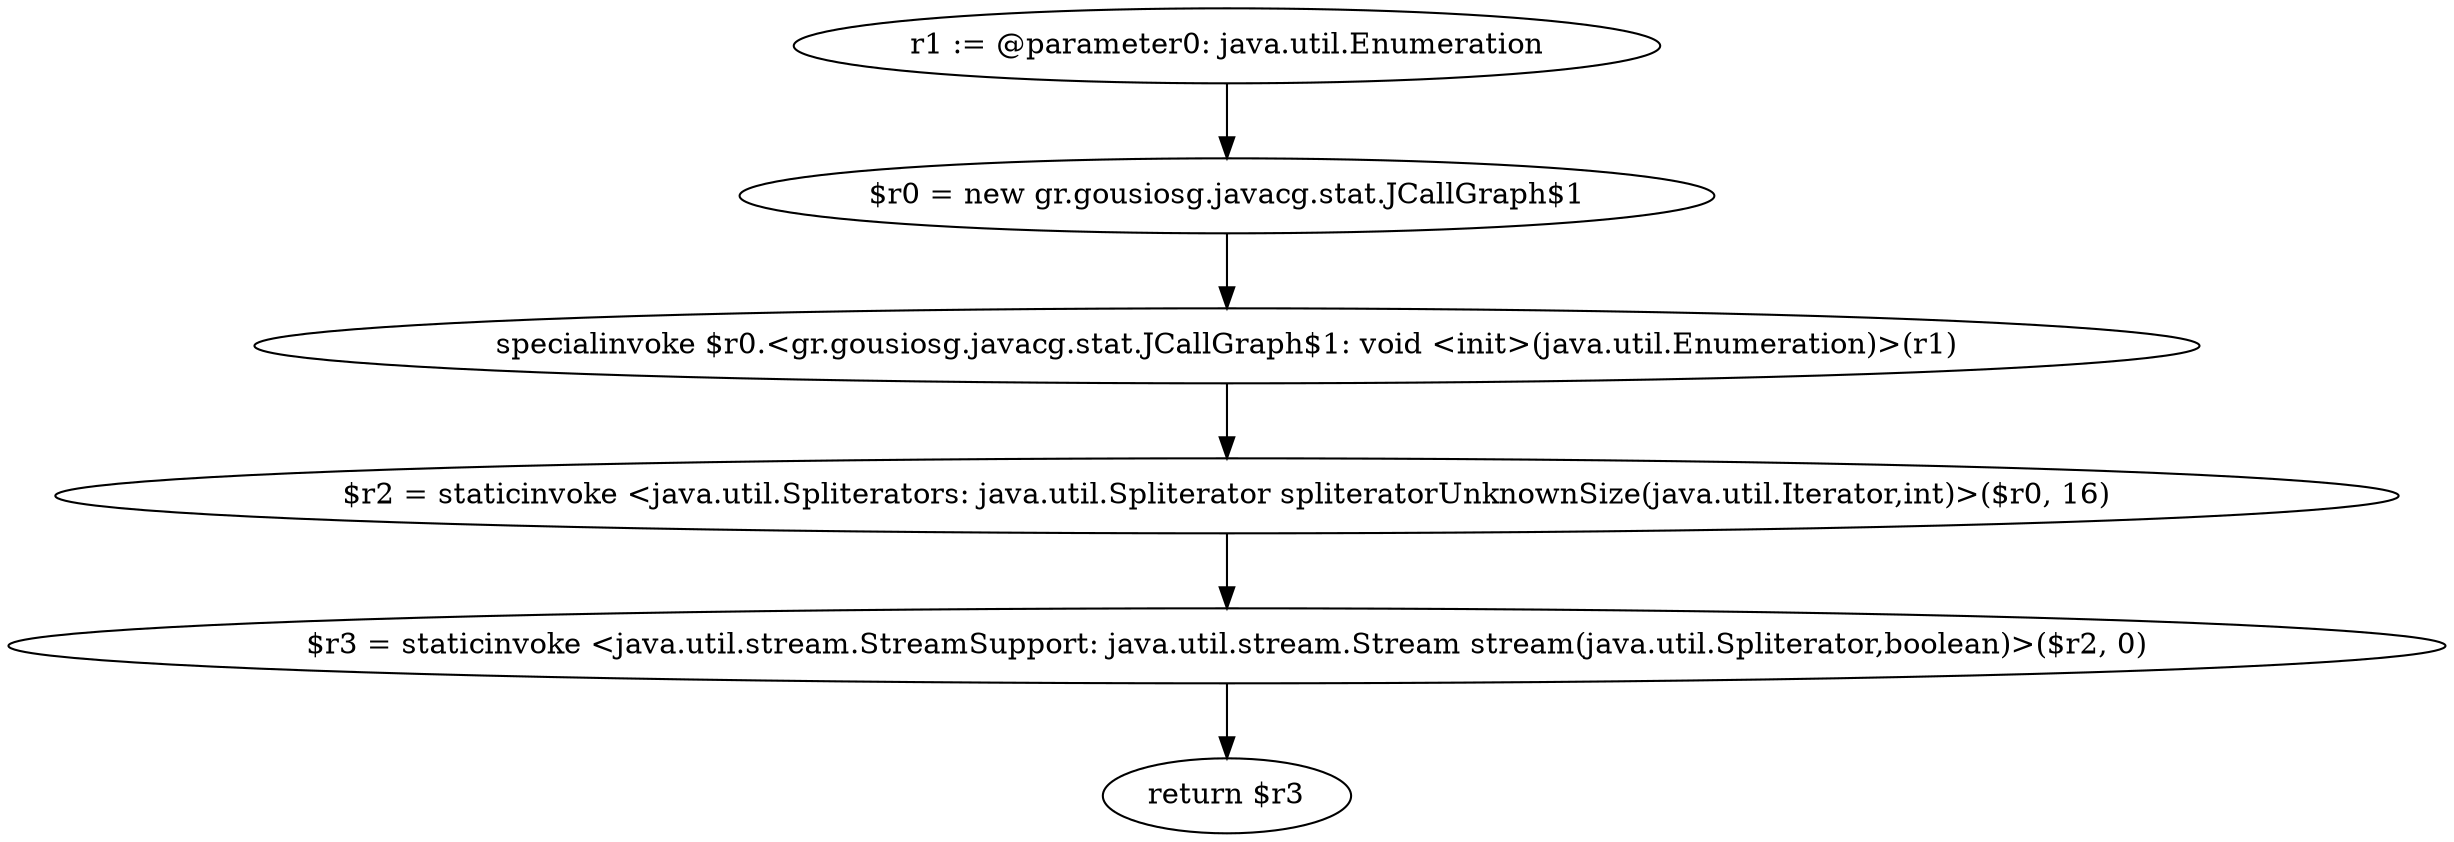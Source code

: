 digraph "unitGraph" {
    "r1 := @parameter0: java.util.Enumeration"
    "$r0 = new gr.gousiosg.javacg.stat.JCallGraph$1"
    "specialinvoke $r0.<gr.gousiosg.javacg.stat.JCallGraph$1: void <init>(java.util.Enumeration)>(r1)"
    "$r2 = staticinvoke <java.util.Spliterators: java.util.Spliterator spliteratorUnknownSize(java.util.Iterator,int)>($r0, 16)"
    "$r3 = staticinvoke <java.util.stream.StreamSupport: java.util.stream.Stream stream(java.util.Spliterator,boolean)>($r2, 0)"
    "return $r3"
    "r1 := @parameter0: java.util.Enumeration"->"$r0 = new gr.gousiosg.javacg.stat.JCallGraph$1";
    "$r0 = new gr.gousiosg.javacg.stat.JCallGraph$1"->"specialinvoke $r0.<gr.gousiosg.javacg.stat.JCallGraph$1: void <init>(java.util.Enumeration)>(r1)";
    "specialinvoke $r0.<gr.gousiosg.javacg.stat.JCallGraph$1: void <init>(java.util.Enumeration)>(r1)"->"$r2 = staticinvoke <java.util.Spliterators: java.util.Spliterator spliteratorUnknownSize(java.util.Iterator,int)>($r0, 16)";
    "$r2 = staticinvoke <java.util.Spliterators: java.util.Spliterator spliteratorUnknownSize(java.util.Iterator,int)>($r0, 16)"->"$r3 = staticinvoke <java.util.stream.StreamSupport: java.util.stream.Stream stream(java.util.Spliterator,boolean)>($r2, 0)";
    "$r3 = staticinvoke <java.util.stream.StreamSupport: java.util.stream.Stream stream(java.util.Spliterator,boolean)>($r2, 0)"->"return $r3";
}
